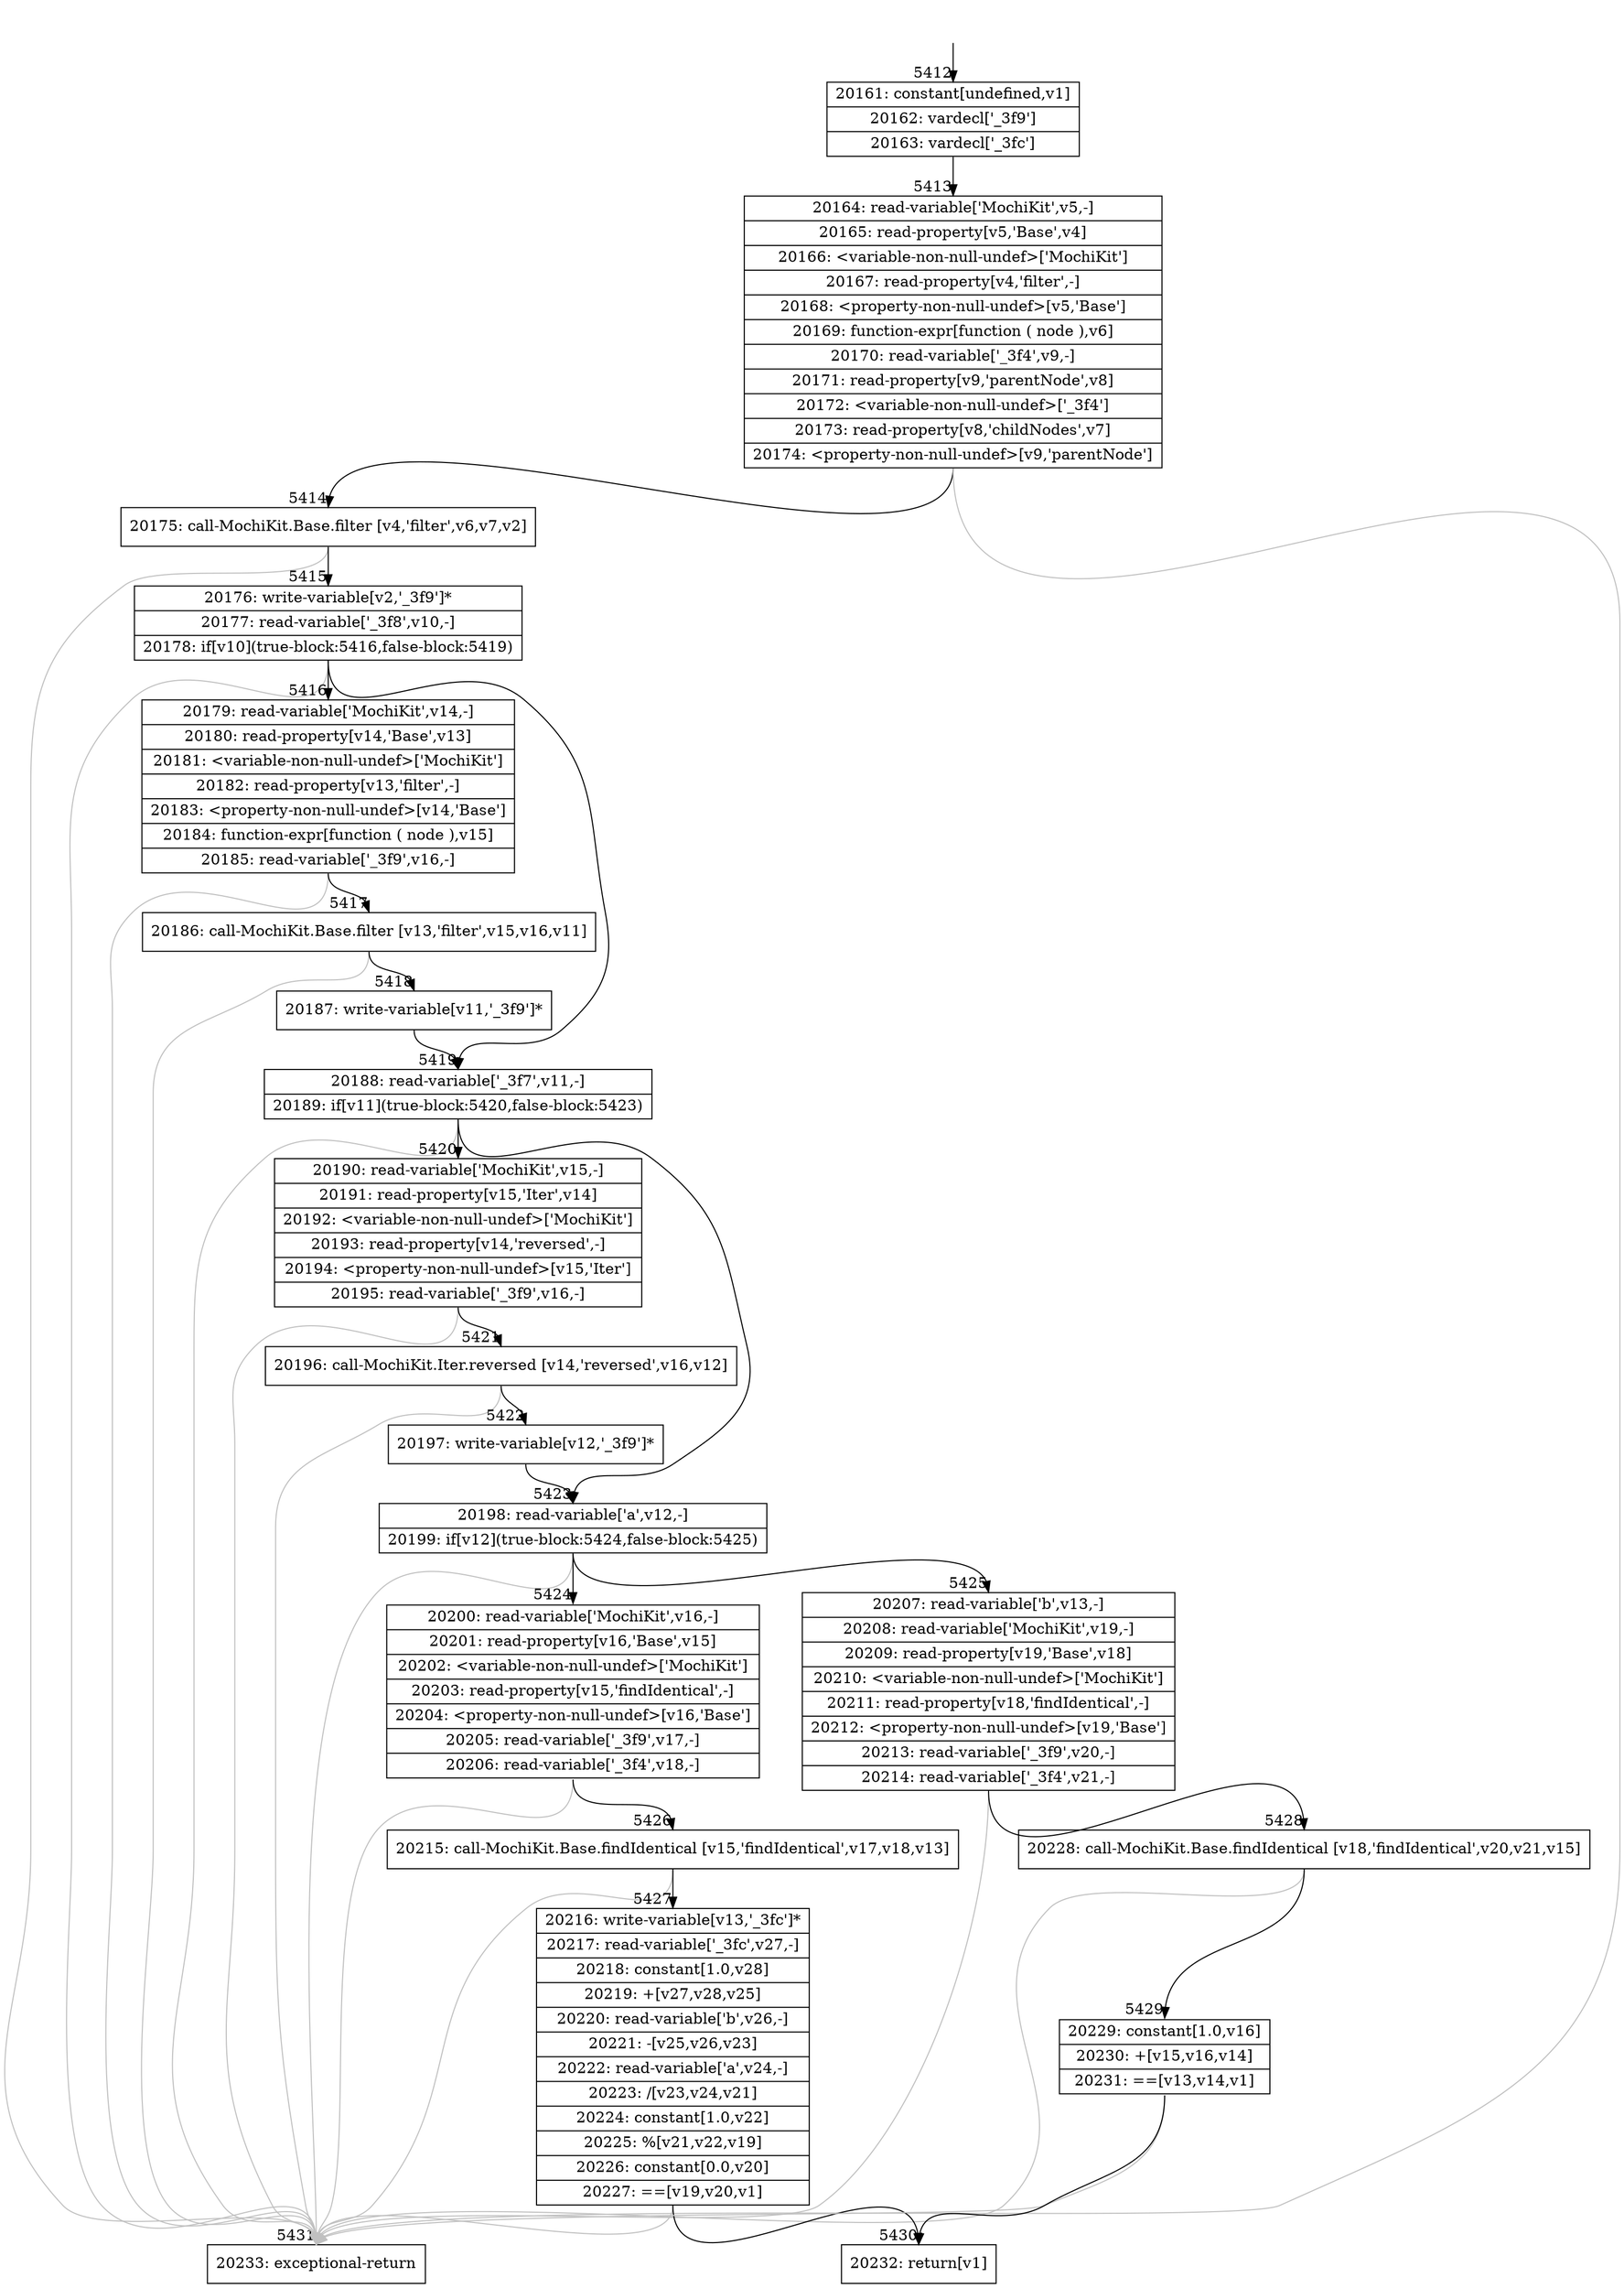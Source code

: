 digraph {
rankdir="TD"
BB_entry372[shape=none,label=""];
BB_entry372 -> BB5412 [tailport=s, headport=n, headlabel="    5412"]
BB5412 [shape=record label="{20161: constant[undefined,v1]|20162: vardecl['_3f9']|20163: vardecl['_3fc']}" ] 
BB5412 -> BB5413 [tailport=s, headport=n, headlabel="      5413"]
BB5413 [shape=record label="{20164: read-variable['MochiKit',v5,-]|20165: read-property[v5,'Base',v4]|20166: \<variable-non-null-undef\>['MochiKit']|20167: read-property[v4,'filter',-]|20168: \<property-non-null-undef\>[v5,'Base']|20169: function-expr[function ( node ),v6]|20170: read-variable['_3f4',v9,-]|20171: read-property[v9,'parentNode',v8]|20172: \<variable-non-null-undef\>['_3f4']|20173: read-property[v8,'childNodes',v7]|20174: \<property-non-null-undef\>[v9,'parentNode']}" ] 
BB5413 -> BB5414 [tailport=s, headport=n, headlabel="      5414"]
BB5413 -> BB5431 [tailport=s, headport=n, color=gray, headlabel="      5431"]
BB5414 [shape=record label="{20175: call-MochiKit.Base.filter [v4,'filter',v6,v7,v2]}" ] 
BB5414 -> BB5415 [tailport=s, headport=n, headlabel="      5415"]
BB5414 -> BB5431 [tailport=s, headport=n, color=gray]
BB5415 [shape=record label="{20176: write-variable[v2,'_3f9']*|20177: read-variable['_3f8',v10,-]|20178: if[v10](true-block:5416,false-block:5419)}" ] 
BB5415 -> BB5416 [tailport=s, headport=n, headlabel="      5416"]
BB5415 -> BB5419 [tailport=s, headport=n, headlabel="      5419"]
BB5415 -> BB5431 [tailport=s, headport=n, color=gray]
BB5416 [shape=record label="{20179: read-variable['MochiKit',v14,-]|20180: read-property[v14,'Base',v13]|20181: \<variable-non-null-undef\>['MochiKit']|20182: read-property[v13,'filter',-]|20183: \<property-non-null-undef\>[v14,'Base']|20184: function-expr[function ( node ),v15]|20185: read-variable['_3f9',v16,-]}" ] 
BB5416 -> BB5417 [tailport=s, headport=n, headlabel="      5417"]
BB5416 -> BB5431 [tailport=s, headport=n, color=gray]
BB5417 [shape=record label="{20186: call-MochiKit.Base.filter [v13,'filter',v15,v16,v11]}" ] 
BB5417 -> BB5418 [tailport=s, headport=n, headlabel="      5418"]
BB5417 -> BB5431 [tailport=s, headport=n, color=gray]
BB5418 [shape=record label="{20187: write-variable[v11,'_3f9']*}" ] 
BB5418 -> BB5419 [tailport=s, headport=n]
BB5419 [shape=record label="{20188: read-variable['_3f7',v11,-]|20189: if[v11](true-block:5420,false-block:5423)}" ] 
BB5419 -> BB5420 [tailport=s, headport=n, headlabel="      5420"]
BB5419 -> BB5423 [tailport=s, headport=n, headlabel="      5423"]
BB5419 -> BB5431 [tailport=s, headport=n, color=gray]
BB5420 [shape=record label="{20190: read-variable['MochiKit',v15,-]|20191: read-property[v15,'Iter',v14]|20192: \<variable-non-null-undef\>['MochiKit']|20193: read-property[v14,'reversed',-]|20194: \<property-non-null-undef\>[v15,'Iter']|20195: read-variable['_3f9',v16,-]}" ] 
BB5420 -> BB5421 [tailport=s, headport=n, headlabel="      5421"]
BB5420 -> BB5431 [tailport=s, headport=n, color=gray]
BB5421 [shape=record label="{20196: call-MochiKit.Iter.reversed [v14,'reversed',v16,v12]}" ] 
BB5421 -> BB5422 [tailport=s, headport=n, headlabel="      5422"]
BB5421 -> BB5431 [tailport=s, headport=n, color=gray]
BB5422 [shape=record label="{20197: write-variable[v12,'_3f9']*}" ] 
BB5422 -> BB5423 [tailport=s, headport=n]
BB5423 [shape=record label="{20198: read-variable['a',v12,-]|20199: if[v12](true-block:5424,false-block:5425)}" ] 
BB5423 -> BB5424 [tailport=s, headport=n, headlabel="      5424"]
BB5423 -> BB5425 [tailport=s, headport=n, headlabel="      5425"]
BB5423 -> BB5431 [tailport=s, headport=n, color=gray]
BB5424 [shape=record label="{20200: read-variable['MochiKit',v16,-]|20201: read-property[v16,'Base',v15]|20202: \<variable-non-null-undef\>['MochiKit']|20203: read-property[v15,'findIdentical',-]|20204: \<property-non-null-undef\>[v16,'Base']|20205: read-variable['_3f9',v17,-]|20206: read-variable['_3f4',v18,-]}" ] 
BB5424 -> BB5426 [tailport=s, headport=n, headlabel="      5426"]
BB5424 -> BB5431 [tailport=s, headport=n, color=gray]
BB5425 [shape=record label="{20207: read-variable['b',v13,-]|20208: read-variable['MochiKit',v19,-]|20209: read-property[v19,'Base',v18]|20210: \<variable-non-null-undef\>['MochiKit']|20211: read-property[v18,'findIdentical',-]|20212: \<property-non-null-undef\>[v19,'Base']|20213: read-variable['_3f9',v20,-]|20214: read-variable['_3f4',v21,-]}" ] 
BB5425 -> BB5428 [tailport=s, headport=n, headlabel="      5428"]
BB5425 -> BB5431 [tailport=s, headport=n, color=gray]
BB5426 [shape=record label="{20215: call-MochiKit.Base.findIdentical [v15,'findIdentical',v17,v18,v13]}" ] 
BB5426 -> BB5427 [tailport=s, headport=n, headlabel="      5427"]
BB5426 -> BB5431 [tailport=s, headport=n, color=gray]
BB5427 [shape=record label="{20216: write-variable[v13,'_3fc']*|20217: read-variable['_3fc',v27,-]|20218: constant[1.0,v28]|20219: +[v27,v28,v25]|20220: read-variable['b',v26,-]|20221: -[v25,v26,v23]|20222: read-variable['a',v24,-]|20223: /[v23,v24,v21]|20224: constant[1.0,v22]|20225: %[v21,v22,v19]|20226: constant[0.0,v20]|20227: ==[v19,v20,v1]}" ] 
BB5427 -> BB5430 [tailport=s, headport=n, headlabel="      5430"]
BB5427 -> BB5431 [tailport=s, headport=n, color=gray]
BB5428 [shape=record label="{20228: call-MochiKit.Base.findIdentical [v18,'findIdentical',v20,v21,v15]}" ] 
BB5428 -> BB5429 [tailport=s, headport=n, headlabel="      5429"]
BB5428 -> BB5431 [tailport=s, headport=n, color=gray]
BB5429 [shape=record label="{20229: constant[1.0,v16]|20230: +[v15,v16,v14]|20231: ==[v13,v14,v1]}" ] 
BB5429 -> BB5430 [tailport=s, headport=n]
BB5429 -> BB5431 [tailport=s, headport=n, color=gray]
BB5430 [shape=record label="{20232: return[v1]}" ] 
BB5431 [shape=record label="{20233: exceptional-return}" ] 
//#$~ 3809
}
